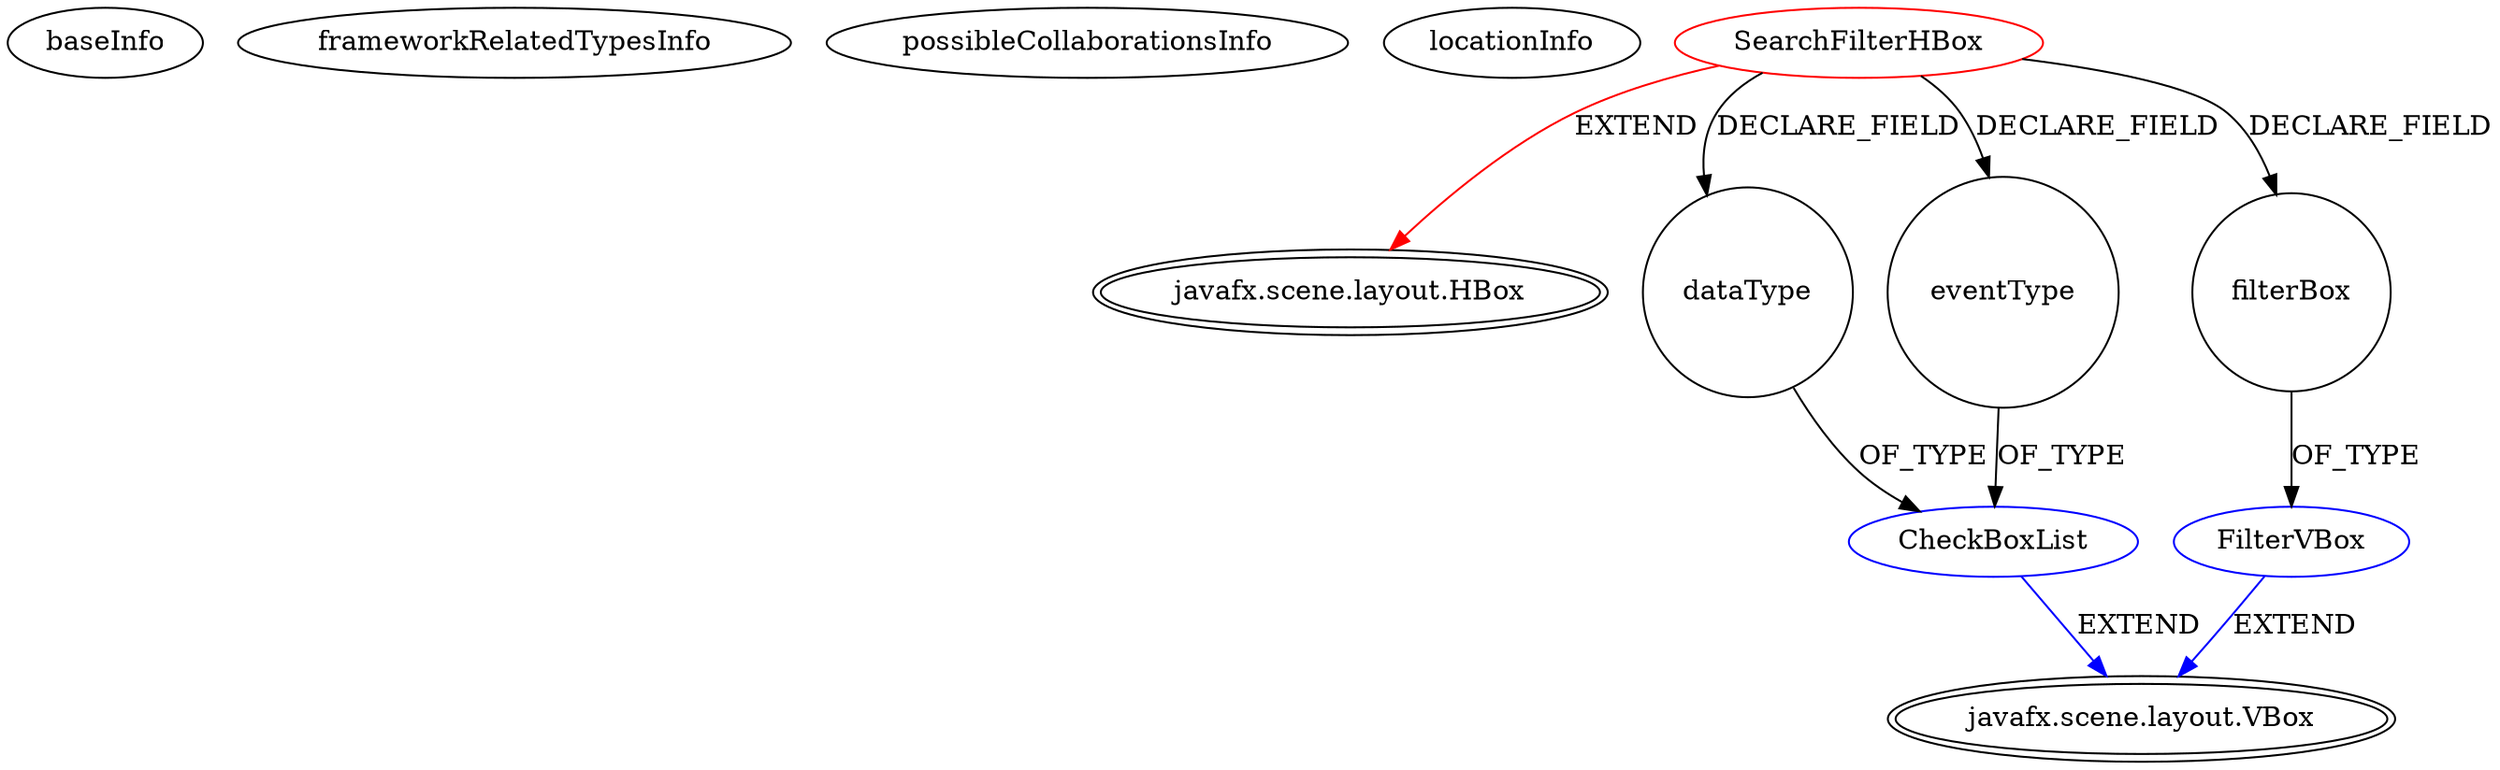 digraph {
baseInfo[graphId=4470,category="extension_graph",isAnonymous=false,possibleRelation=true]
frameworkRelatedTypesInfo[0="javafx.scene.layout.HBox"]
possibleCollaborationsInfo[0="4470~FIELD_DECLARATION-FIELD_DECLARATION-~javafx.scene.layout.HBox ~javafx.scene.layout.VBox ~false~false",1="4470~FIELD_DECLARATION-~javafx.scene.layout.HBox ~javafx.scene.layout.VBox ~false~false"]
locationInfo[projectName="tardura-cs4624idealspreadsheet",filePath="/tardura-cs4624idealspreadsheet/cs4624idealspreadsheet-master/IdealInterfaceDesign/src/SearchFilterHBox.java",contextSignature="SearchFilterHBox",graphId="4470"]
0[label="SearchFilterHBox",vertexType="ROOT_CLIENT_CLASS_DECLARATION",isFrameworkType=false,color=red]
1[label="javafx.scene.layout.HBox",vertexType="FRAMEWORK_CLASS_TYPE",isFrameworkType=true,peripheries=2]
2[label="dataType",vertexType="FIELD_DECLARATION",isFrameworkType=false,shape=circle]
3[label="CheckBoxList",vertexType="REFERENCE_CLIENT_CLASS_DECLARATION",isFrameworkType=false,color=blue]
4[label="javafx.scene.layout.VBox",vertexType="FRAMEWORK_CLASS_TYPE",isFrameworkType=true,peripheries=2]
5[label="eventType",vertexType="FIELD_DECLARATION",isFrameworkType=false,shape=circle]
7[label="filterBox",vertexType="FIELD_DECLARATION",isFrameworkType=false,shape=circle]
8[label="FilterVBox",vertexType="REFERENCE_CLIENT_CLASS_DECLARATION",isFrameworkType=false,color=blue]
0->1[label="EXTEND",color=red]
0->2[label="DECLARE_FIELD"]
3->4[label="EXTEND",color=blue]
2->3[label="OF_TYPE"]
0->5[label="DECLARE_FIELD"]
5->3[label="OF_TYPE"]
0->7[label="DECLARE_FIELD"]
8->4[label="EXTEND",color=blue]
7->8[label="OF_TYPE"]
}
